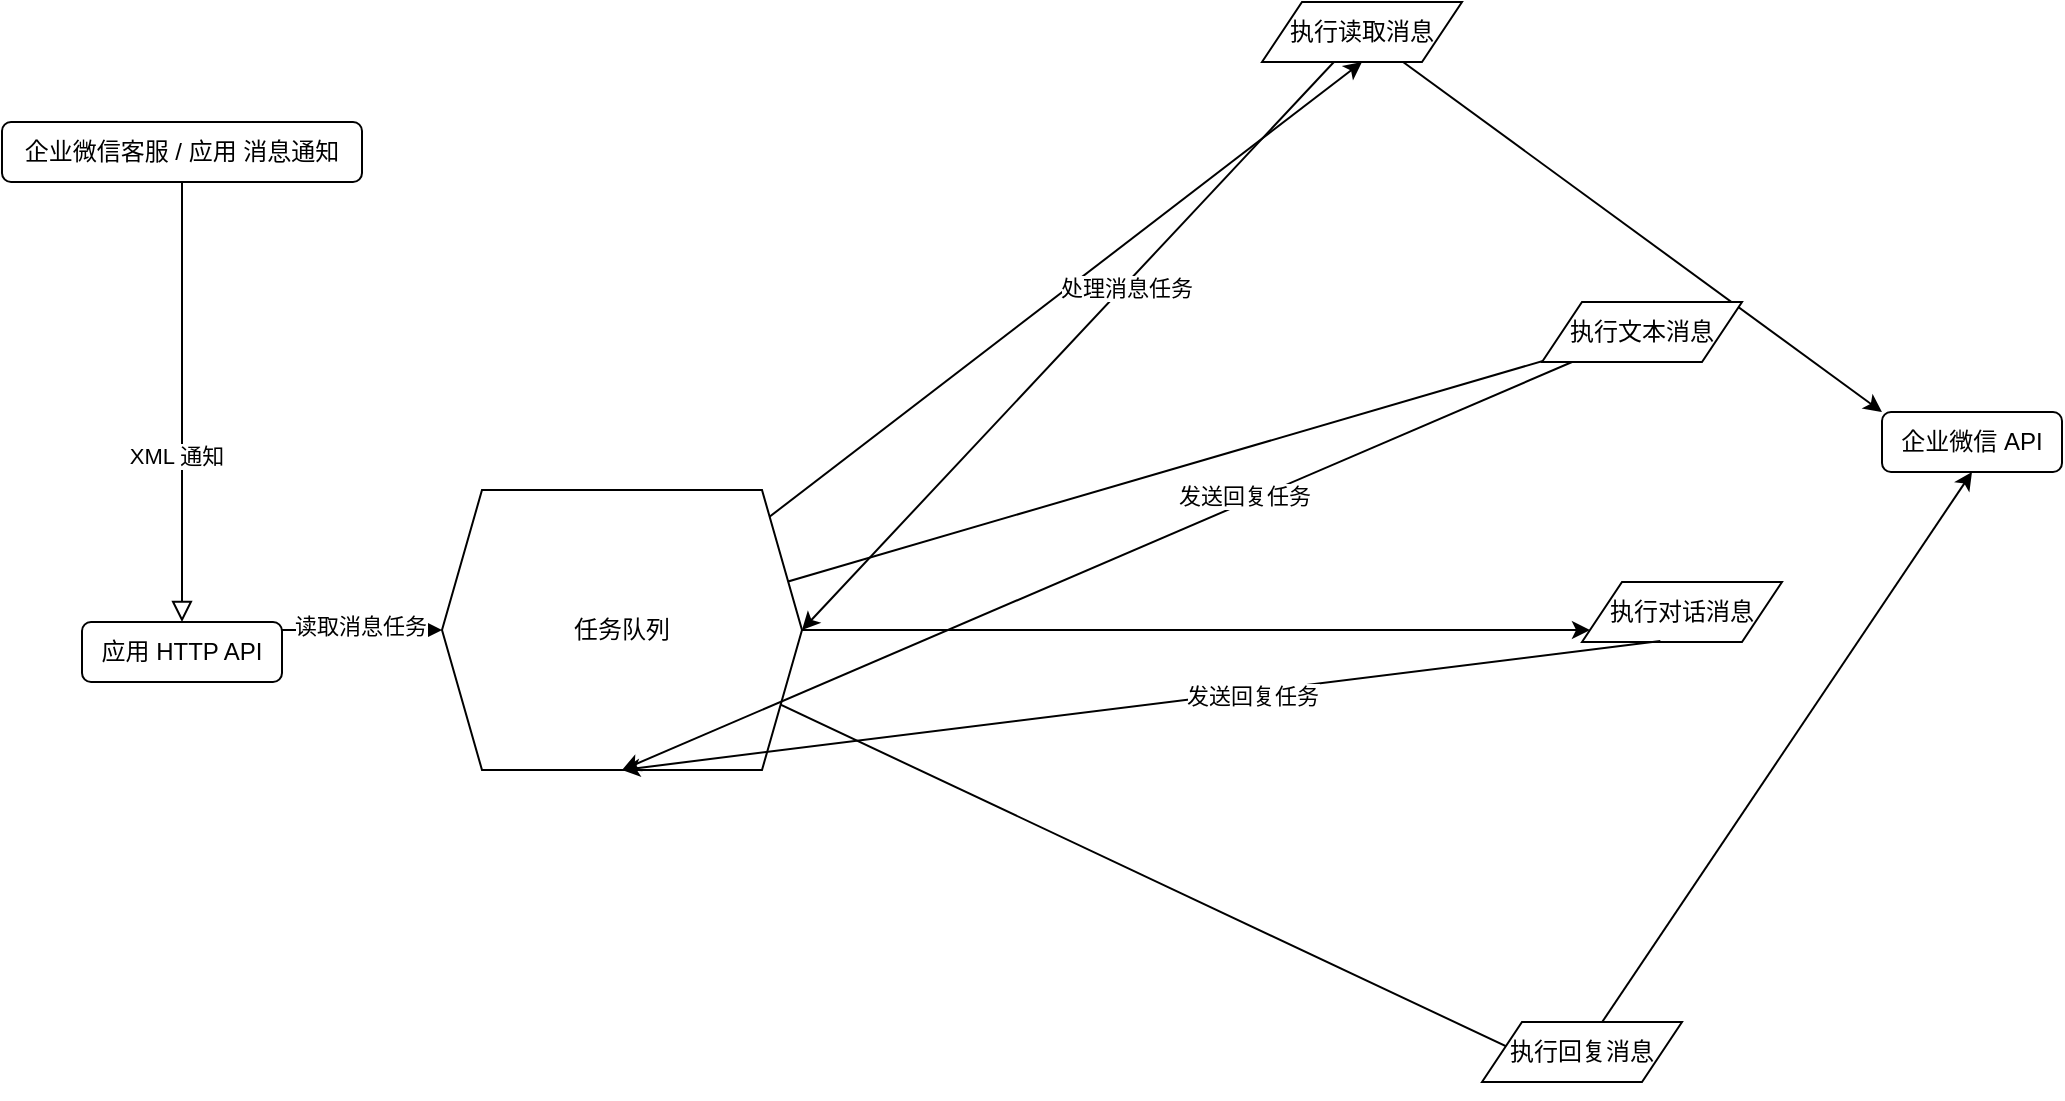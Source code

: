 <mxfile version="24.7.5">
  <diagram id="C5RBs43oDa-KdzZeNtuy" name="Page-1">
    <mxGraphModel dx="2678" dy="815" grid="1" gridSize="10" guides="1" tooltips="1" connect="1" arrows="1" fold="1" page="1" pageScale="1" pageWidth="1169" pageHeight="827" math="0" shadow="0">
      <root>
        <mxCell id="WIyWlLk6GJQsqaUBKTNV-0" />
        <mxCell id="WIyWlLk6GJQsqaUBKTNV-1" parent="WIyWlLk6GJQsqaUBKTNV-0" />
        <mxCell id="WIyWlLk6GJQsqaUBKTNV-2" value="" style="rounded=0;html=1;jettySize=auto;orthogonalLoop=1;fontSize=11;endArrow=block;endFill=0;endSize=8;strokeWidth=1;shadow=0;labelBackgroundColor=none;edgeStyle=orthogonalEdgeStyle;exitX=0.5;exitY=1;exitDx=0;exitDy=0;entryX=0.5;entryY=0;entryDx=0;entryDy=0;noEdgeStyle=1;orthogonal=1;" parent="WIyWlLk6GJQsqaUBKTNV-1" source="WIyWlLk6GJQsqaUBKTNV-3" target="YgMvXdLKsoN70_hff6K2-0" edge="1">
          <mxGeometry relative="1" as="geometry">
            <mxPoint x="-938" y="-30" as="targetPoint" />
            <Array as="points" />
          </mxGeometry>
        </mxCell>
        <mxCell id="joYfL8cvCQAsNORBqVji-0" value="XML 通知" style="edgeLabel;html=1;align=center;verticalAlign=middle;resizable=0;points=[];" vertex="1" connectable="0" parent="WIyWlLk6GJQsqaUBKTNV-2">
          <mxGeometry x="0.242" y="-3" relative="1" as="geometry">
            <mxPoint as="offset" />
          </mxGeometry>
        </mxCell>
        <mxCell id="WIyWlLk6GJQsqaUBKTNV-3" value="企业微信客服 / 应用 消息通知" style="rounded=1;whiteSpace=wrap;html=1;fontSize=12;glass=0;strokeWidth=1;shadow=0;" parent="WIyWlLk6GJQsqaUBKTNV-1" vertex="1">
          <mxGeometry x="-1160" y="90" width="180" height="30" as="geometry" />
        </mxCell>
        <mxCell id="pGvsKt4Ac5VSUKRpbRf3-0" value="企业微信 API" style="rounded=1;whiteSpace=wrap;html=1;fontSize=12;glass=0;strokeWidth=1;shadow=0;" parent="WIyWlLk6GJQsqaUBKTNV-1" vertex="1">
          <mxGeometry x="-220" y="235" width="90" height="30" as="geometry" />
        </mxCell>
        <mxCell id="YgMvXdLKsoN70_hff6K2-3" style="edgeStyle=orthogonalEdgeStyle;rounded=0;orthogonalLoop=1;jettySize=auto;html=1;entryX=0;entryY=0.5;entryDx=0;entryDy=0;noEdgeStyle=1;orthogonal=1;" parent="WIyWlLk6GJQsqaUBKTNV-1" source="YgMvXdLKsoN70_hff6K2-0" target="YgMvXdLKsoN70_hff6K2-2" edge="1">
          <mxGeometry relative="1" as="geometry">
            <Array as="points" />
          </mxGeometry>
        </mxCell>
        <mxCell id="YgMvXdLKsoN70_hff6K2-23" value="读取消息任务" style="edgeLabel;html=1;align=center;verticalAlign=middle;resizable=0;points=[];" parent="YgMvXdLKsoN70_hff6K2-3" vertex="1" connectable="0">
          <mxGeometry x="-0.04" y="2" width="90" height="30" relative="1" as="geometry">
            <mxPoint x="-45" y="-15" as="offset" />
          </mxGeometry>
        </mxCell>
        <mxCell id="YgMvXdLKsoN70_hff6K2-0" value="应用 HTTP API" style="rounded=1;whiteSpace=wrap;html=1;fontSize=12;glass=0;strokeWidth=1;shadow=0;" parent="WIyWlLk6GJQsqaUBKTNV-1" vertex="1">
          <mxGeometry x="-1120" y="340" width="100" height="30" as="geometry" />
        </mxCell>
        <mxCell id="YgMvXdLKsoN70_hff6K2-6" style="edgeStyle=orthogonalEdgeStyle;rounded=0;orthogonalLoop=1;jettySize=auto;html=1;entryX=0.5;entryY=1;entryDx=0;entryDy=0;noEdgeStyle=1;orthogonal=1;" parent="WIyWlLk6GJQsqaUBKTNV-1" source="YgMvXdLKsoN70_hff6K2-2" target="YgMvXdLKsoN70_hff6K2-5" edge="1">
          <mxGeometry relative="1" as="geometry">
            <Array as="points" />
          </mxGeometry>
        </mxCell>
        <mxCell id="YgMvXdLKsoN70_hff6K2-11" style="edgeStyle=orthogonalEdgeStyle;rounded=0;orthogonalLoop=1;jettySize=auto;html=1;noEdgeStyle=1;orthogonal=1;" parent="WIyWlLk6GJQsqaUBKTNV-1" source="YgMvXdLKsoN70_hff6K2-2" target="YgMvXdLKsoN70_hff6K2-10" edge="1">
          <mxGeometry relative="1" as="geometry">
            <Array as="points" />
          </mxGeometry>
        </mxCell>
        <mxCell id="YgMvXdLKsoN70_hff6K2-13" style="edgeStyle=orthogonalEdgeStyle;rounded=0;orthogonalLoop=1;jettySize=auto;html=1;noEdgeStyle=1;orthogonal=1;" parent="WIyWlLk6GJQsqaUBKTNV-1" source="YgMvXdLKsoN70_hff6K2-2" target="YgMvXdLKsoN70_hff6K2-12" edge="1">
          <mxGeometry relative="1" as="geometry">
            <Array as="points" />
          </mxGeometry>
        </mxCell>
        <mxCell id="YgMvXdLKsoN70_hff6K2-21" style="edgeStyle=orthogonalEdgeStyle;rounded=0;orthogonalLoop=1;jettySize=auto;html=1;entryX=0.5;entryY=1;entryDx=0;entryDy=0;noEdgeStyle=1;orthogonal=1;" parent="WIyWlLk6GJQsqaUBKTNV-1" source="YgMvXdLKsoN70_hff6K2-2" target="YgMvXdLKsoN70_hff6K2-20" edge="1">
          <mxGeometry relative="1" as="geometry">
            <Array as="points" />
          </mxGeometry>
        </mxCell>
        <mxCell id="YgMvXdLKsoN70_hff6K2-2" value="任务队列" style="shape=hexagon;perimeter=hexagonPerimeter2;whiteSpace=wrap;html=1;fixedSize=1;" parent="WIyWlLk6GJQsqaUBKTNV-1" vertex="1">
          <mxGeometry x="-940" y="274" width="180" height="140" as="geometry" />
        </mxCell>
        <mxCell id="YgMvXdLKsoN70_hff6K2-7" style="edgeStyle=orthogonalEdgeStyle;rounded=0;orthogonalLoop=1;jettySize=auto;html=1;noEdgeStyle=1;orthogonal=1;" parent="WIyWlLk6GJQsqaUBKTNV-1" source="YgMvXdLKsoN70_hff6K2-5" target="pGvsKt4Ac5VSUKRpbRf3-0" edge="1">
          <mxGeometry relative="1" as="geometry">
            <Array as="points" />
          </mxGeometry>
        </mxCell>
        <mxCell id="YgMvXdLKsoN70_hff6K2-8" style="edgeStyle=orthogonalEdgeStyle;rounded=0;orthogonalLoop=1;jettySize=auto;html=1;entryX=1;entryY=0.5;entryDx=0;entryDy=0;noEdgeStyle=1;orthogonal=1;" parent="WIyWlLk6GJQsqaUBKTNV-1" source="YgMvXdLKsoN70_hff6K2-5" target="YgMvXdLKsoN70_hff6K2-2" edge="1">
          <mxGeometry relative="1" as="geometry">
            <Array as="points" />
          </mxGeometry>
        </mxCell>
        <mxCell id="joYfL8cvCQAsNORBqVji-2" value="处理消息任务" style="edgeLabel;html=1;align=center;verticalAlign=middle;resizable=0;points=[];" vertex="1" connectable="0" parent="YgMvXdLKsoN70_hff6K2-8">
          <mxGeometry x="-0.149" y="2" relative="1" as="geometry">
            <mxPoint y="-1" as="offset" />
          </mxGeometry>
        </mxCell>
        <mxCell id="YgMvXdLKsoN70_hff6K2-5" value="执行读取消息" style="shape=parallelogram;perimeter=parallelogramPerimeter;whiteSpace=wrap;html=1;fixedSize=1;" parent="WIyWlLk6GJQsqaUBKTNV-1" vertex="1">
          <mxGeometry x="-530" y="30" width="100" height="30" as="geometry" />
        </mxCell>
        <mxCell id="YgMvXdLKsoN70_hff6K2-18" style="edgeStyle=orthogonalEdgeStyle;rounded=0;orthogonalLoop=1;jettySize=auto;html=1;entryX=0.5;entryY=1;entryDx=0;entryDy=0;noEdgeStyle=1;orthogonal=1;" parent="WIyWlLk6GJQsqaUBKTNV-1" source="YgMvXdLKsoN70_hff6K2-10" target="YgMvXdLKsoN70_hff6K2-2" edge="1">
          <mxGeometry relative="1" as="geometry">
            <Array as="points" />
          </mxGeometry>
        </mxCell>
        <mxCell id="joYfL8cvCQAsNORBqVji-1" value="发送回复任务" style="edgeLabel;html=1;align=center;verticalAlign=middle;resizable=0;points=[];" vertex="1" connectable="0" parent="YgMvXdLKsoN70_hff6K2-18">
          <mxGeometry x="-0.228" y="-3" relative="1" as="geometry">
            <mxPoint x="-1" as="offset" />
          </mxGeometry>
        </mxCell>
        <mxCell id="YgMvXdLKsoN70_hff6K2-10" value="执行文本消息" style="shape=parallelogram;perimeter=parallelogramPerimeter;whiteSpace=wrap;html=1;fixedSize=1;" parent="WIyWlLk6GJQsqaUBKTNV-1" vertex="1">
          <mxGeometry x="-390" y="180" width="100" height="30" as="geometry" />
        </mxCell>
        <mxCell id="YgMvXdLKsoN70_hff6K2-12" value="执行对话消息" style="shape=parallelogram;perimeter=parallelogramPerimeter;whiteSpace=wrap;html=1;fixedSize=1;" parent="WIyWlLk6GJQsqaUBKTNV-1" vertex="1">
          <mxGeometry x="-370" y="320" width="100" height="30" as="geometry" />
        </mxCell>
        <mxCell id="YgMvXdLKsoN70_hff6K2-16" style="edgeStyle=orthogonalEdgeStyle;rounded=0;orthogonalLoop=1;jettySize=auto;html=1;entryX=0.5;entryY=1;entryDx=0;entryDy=0;exitX=0.392;exitY=0.983;exitDx=0;exitDy=0;exitPerimeter=0;noEdgeStyle=1;orthogonal=1;" parent="WIyWlLk6GJQsqaUBKTNV-1" source="YgMvXdLKsoN70_hff6K2-12" target="YgMvXdLKsoN70_hff6K2-2" edge="1">
          <mxGeometry relative="1" as="geometry">
            <mxPoint x="-260" y="120" as="sourcePoint" />
            <Array as="points" />
          </mxGeometry>
        </mxCell>
        <mxCell id="joYfL8cvCQAsNORBqVji-3" value="发送回复任务" style="edgeLabel;html=1;align=center;verticalAlign=middle;resizable=0;points=[];" vertex="1" connectable="0" parent="YgMvXdLKsoN70_hff6K2-16">
          <mxGeometry x="-0.214" y="2" relative="1" as="geometry">
            <mxPoint x="-1" as="offset" />
          </mxGeometry>
        </mxCell>
        <mxCell id="YgMvXdLKsoN70_hff6K2-22" style="edgeStyle=orthogonalEdgeStyle;rounded=0;orthogonalLoop=1;jettySize=auto;html=1;entryX=0.5;entryY=1;entryDx=0;entryDy=0;noEdgeStyle=1;orthogonal=1;" parent="WIyWlLk6GJQsqaUBKTNV-1" source="YgMvXdLKsoN70_hff6K2-20" target="pGvsKt4Ac5VSUKRpbRf3-0" edge="1">
          <mxGeometry relative="1" as="geometry">
            <Array as="points" />
          </mxGeometry>
        </mxCell>
        <mxCell id="YgMvXdLKsoN70_hff6K2-20" value="执行回复消息" style="shape=parallelogram;perimeter=parallelogramPerimeter;whiteSpace=wrap;html=1;fixedSize=1;" parent="WIyWlLk6GJQsqaUBKTNV-1" vertex="1">
          <mxGeometry x="-420" y="540" width="100" height="30" as="geometry" />
        </mxCell>
      </root>
    </mxGraphModel>
  </diagram>
</mxfile>
